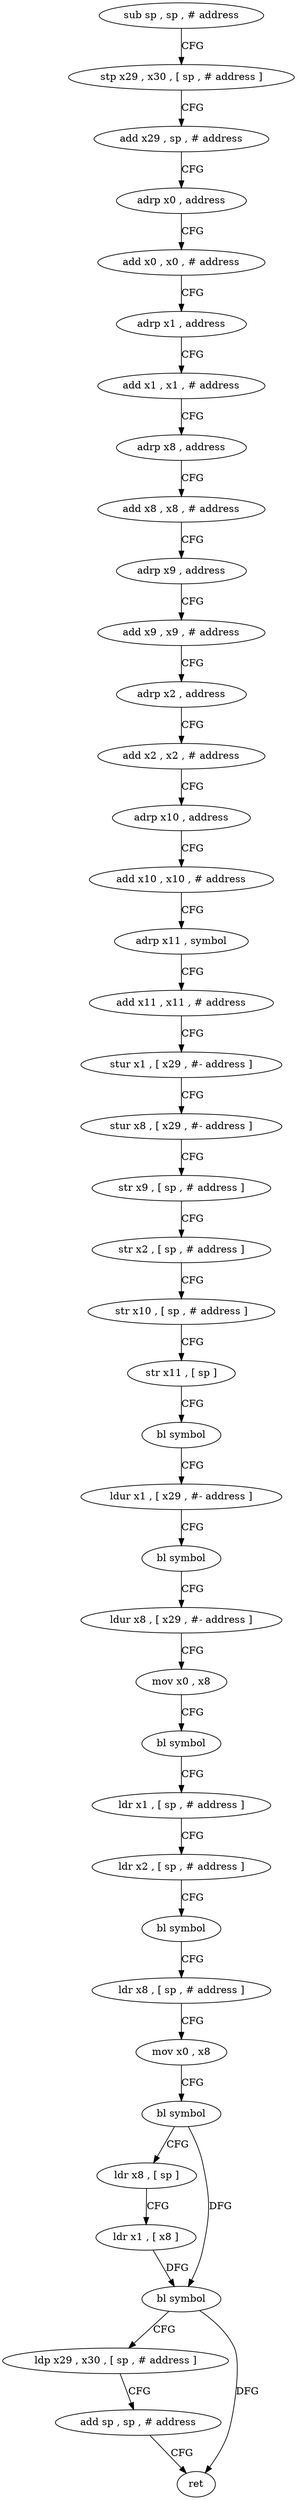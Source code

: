 digraph "func" {
"4213016" [label = "sub sp , sp , # address" ]
"4213020" [label = "stp x29 , x30 , [ sp , # address ]" ]
"4213024" [label = "add x29 , sp , # address" ]
"4213028" [label = "adrp x0 , address" ]
"4213032" [label = "add x0 , x0 , # address" ]
"4213036" [label = "adrp x1 , address" ]
"4213040" [label = "add x1 , x1 , # address" ]
"4213044" [label = "adrp x8 , address" ]
"4213048" [label = "add x8 , x8 , # address" ]
"4213052" [label = "adrp x9 , address" ]
"4213056" [label = "add x9 , x9 , # address" ]
"4213060" [label = "adrp x2 , address" ]
"4213064" [label = "add x2 , x2 , # address" ]
"4213068" [label = "adrp x10 , address" ]
"4213072" [label = "add x10 , x10 , # address" ]
"4213076" [label = "adrp x11 , symbol" ]
"4213080" [label = "add x11 , x11 , # address" ]
"4213084" [label = "stur x1 , [ x29 , #- address ]" ]
"4213088" [label = "stur x8 , [ x29 , #- address ]" ]
"4213092" [label = "str x9 , [ sp , # address ]" ]
"4213096" [label = "str x2 , [ sp , # address ]" ]
"4213100" [label = "str x10 , [ sp , # address ]" ]
"4213104" [label = "str x11 , [ sp ]" ]
"4213108" [label = "bl symbol" ]
"4213112" [label = "ldur x1 , [ x29 , #- address ]" ]
"4213116" [label = "bl symbol" ]
"4213120" [label = "ldur x8 , [ x29 , #- address ]" ]
"4213124" [label = "mov x0 , x8" ]
"4213128" [label = "bl symbol" ]
"4213132" [label = "ldr x1 , [ sp , # address ]" ]
"4213136" [label = "ldr x2 , [ sp , # address ]" ]
"4213140" [label = "bl symbol" ]
"4213144" [label = "ldr x8 , [ sp , # address ]" ]
"4213148" [label = "mov x0 , x8" ]
"4213152" [label = "bl symbol" ]
"4213156" [label = "ldr x8 , [ sp ]" ]
"4213160" [label = "ldr x1 , [ x8 ]" ]
"4213164" [label = "bl symbol" ]
"4213168" [label = "ldp x29 , x30 , [ sp , # address ]" ]
"4213172" [label = "add sp , sp , # address" ]
"4213176" [label = "ret" ]
"4213016" -> "4213020" [ label = "CFG" ]
"4213020" -> "4213024" [ label = "CFG" ]
"4213024" -> "4213028" [ label = "CFG" ]
"4213028" -> "4213032" [ label = "CFG" ]
"4213032" -> "4213036" [ label = "CFG" ]
"4213036" -> "4213040" [ label = "CFG" ]
"4213040" -> "4213044" [ label = "CFG" ]
"4213044" -> "4213048" [ label = "CFG" ]
"4213048" -> "4213052" [ label = "CFG" ]
"4213052" -> "4213056" [ label = "CFG" ]
"4213056" -> "4213060" [ label = "CFG" ]
"4213060" -> "4213064" [ label = "CFG" ]
"4213064" -> "4213068" [ label = "CFG" ]
"4213068" -> "4213072" [ label = "CFG" ]
"4213072" -> "4213076" [ label = "CFG" ]
"4213076" -> "4213080" [ label = "CFG" ]
"4213080" -> "4213084" [ label = "CFG" ]
"4213084" -> "4213088" [ label = "CFG" ]
"4213088" -> "4213092" [ label = "CFG" ]
"4213092" -> "4213096" [ label = "CFG" ]
"4213096" -> "4213100" [ label = "CFG" ]
"4213100" -> "4213104" [ label = "CFG" ]
"4213104" -> "4213108" [ label = "CFG" ]
"4213108" -> "4213112" [ label = "CFG" ]
"4213112" -> "4213116" [ label = "CFG" ]
"4213116" -> "4213120" [ label = "CFG" ]
"4213120" -> "4213124" [ label = "CFG" ]
"4213124" -> "4213128" [ label = "CFG" ]
"4213128" -> "4213132" [ label = "CFG" ]
"4213132" -> "4213136" [ label = "CFG" ]
"4213136" -> "4213140" [ label = "CFG" ]
"4213140" -> "4213144" [ label = "CFG" ]
"4213144" -> "4213148" [ label = "CFG" ]
"4213148" -> "4213152" [ label = "CFG" ]
"4213152" -> "4213156" [ label = "CFG" ]
"4213152" -> "4213164" [ label = "DFG" ]
"4213156" -> "4213160" [ label = "CFG" ]
"4213160" -> "4213164" [ label = "DFG" ]
"4213164" -> "4213168" [ label = "CFG" ]
"4213164" -> "4213176" [ label = "DFG" ]
"4213168" -> "4213172" [ label = "CFG" ]
"4213172" -> "4213176" [ label = "CFG" ]
}
